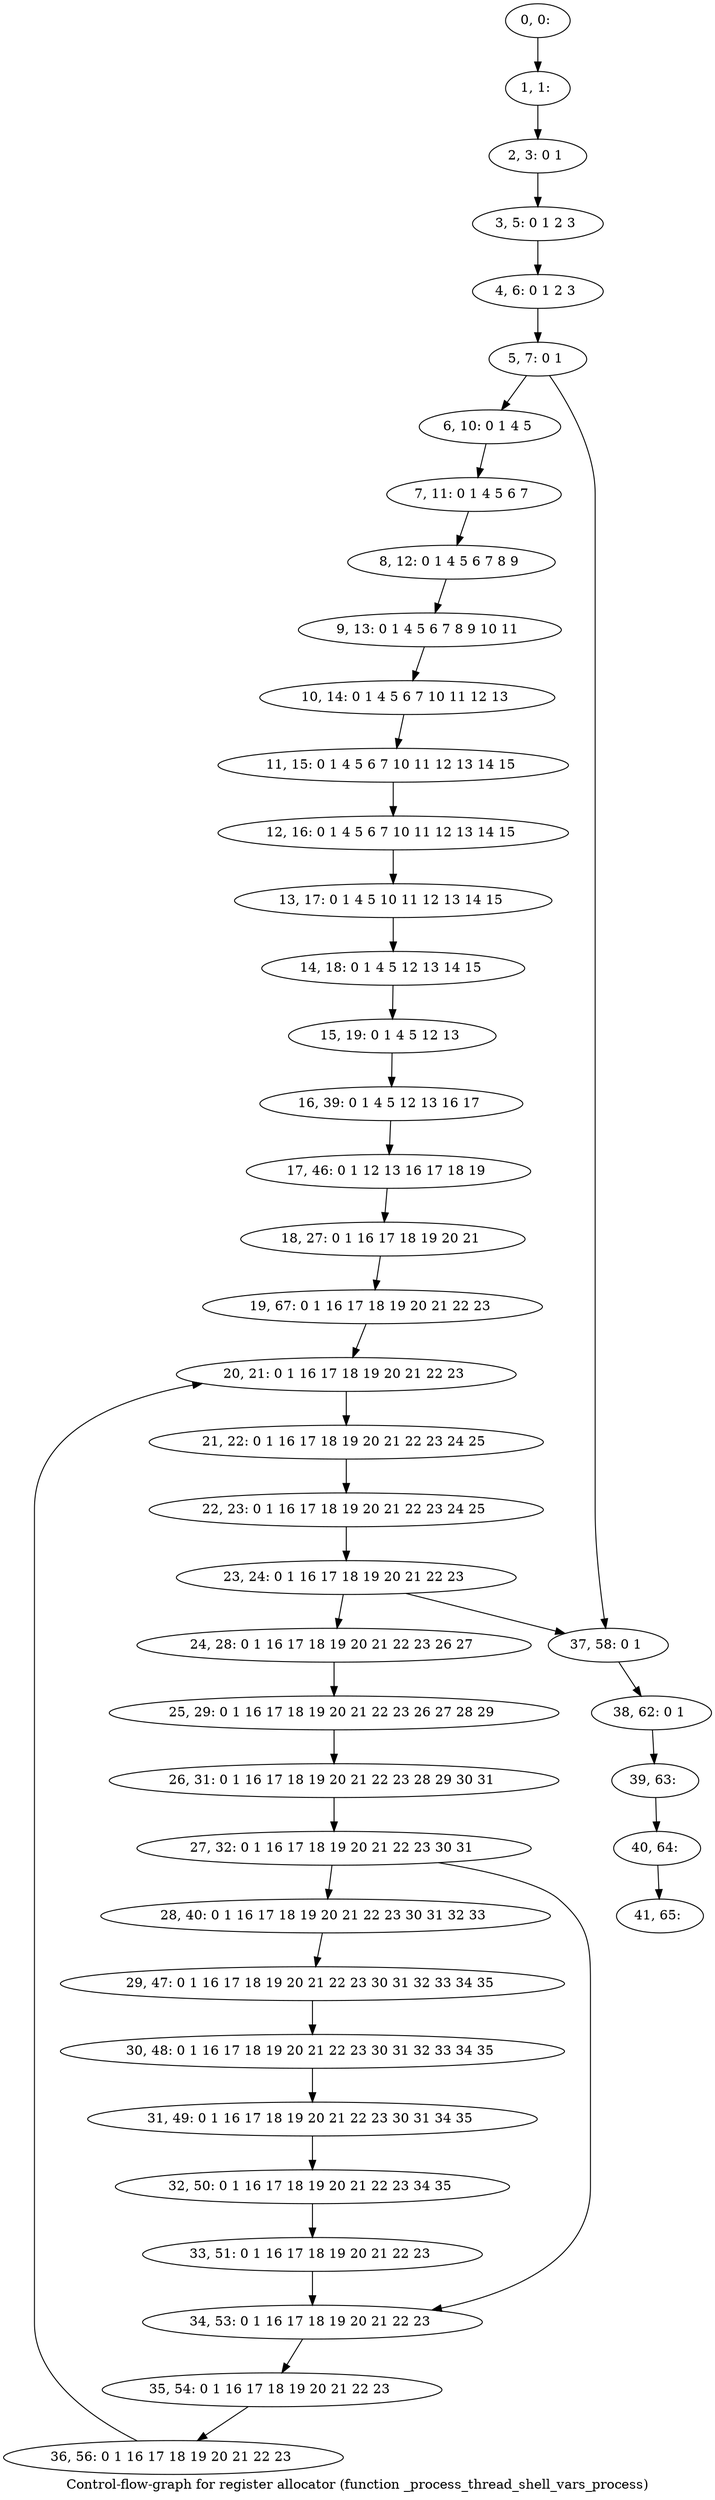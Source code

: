 digraph G {
graph [label="Control-flow-graph for register allocator (function _process_thread_shell_vars_process)"]
0[label="0, 0: "];
1[label="1, 1: "];
2[label="2, 3: 0 1 "];
3[label="3, 5: 0 1 2 3 "];
4[label="4, 6: 0 1 2 3 "];
5[label="5, 7: 0 1 "];
6[label="6, 10: 0 1 4 5 "];
7[label="7, 11: 0 1 4 5 6 7 "];
8[label="8, 12: 0 1 4 5 6 7 8 9 "];
9[label="9, 13: 0 1 4 5 6 7 8 9 10 11 "];
10[label="10, 14: 0 1 4 5 6 7 10 11 12 13 "];
11[label="11, 15: 0 1 4 5 6 7 10 11 12 13 14 15 "];
12[label="12, 16: 0 1 4 5 6 7 10 11 12 13 14 15 "];
13[label="13, 17: 0 1 4 5 10 11 12 13 14 15 "];
14[label="14, 18: 0 1 4 5 12 13 14 15 "];
15[label="15, 19: 0 1 4 5 12 13 "];
16[label="16, 39: 0 1 4 5 12 13 16 17 "];
17[label="17, 46: 0 1 12 13 16 17 18 19 "];
18[label="18, 27: 0 1 16 17 18 19 20 21 "];
19[label="19, 67: 0 1 16 17 18 19 20 21 22 23 "];
20[label="20, 21: 0 1 16 17 18 19 20 21 22 23 "];
21[label="21, 22: 0 1 16 17 18 19 20 21 22 23 24 25 "];
22[label="22, 23: 0 1 16 17 18 19 20 21 22 23 24 25 "];
23[label="23, 24: 0 1 16 17 18 19 20 21 22 23 "];
24[label="24, 28: 0 1 16 17 18 19 20 21 22 23 26 27 "];
25[label="25, 29: 0 1 16 17 18 19 20 21 22 23 26 27 28 29 "];
26[label="26, 31: 0 1 16 17 18 19 20 21 22 23 28 29 30 31 "];
27[label="27, 32: 0 1 16 17 18 19 20 21 22 23 30 31 "];
28[label="28, 40: 0 1 16 17 18 19 20 21 22 23 30 31 32 33 "];
29[label="29, 47: 0 1 16 17 18 19 20 21 22 23 30 31 32 33 34 35 "];
30[label="30, 48: 0 1 16 17 18 19 20 21 22 23 30 31 32 33 34 35 "];
31[label="31, 49: 0 1 16 17 18 19 20 21 22 23 30 31 34 35 "];
32[label="32, 50: 0 1 16 17 18 19 20 21 22 23 34 35 "];
33[label="33, 51: 0 1 16 17 18 19 20 21 22 23 "];
34[label="34, 53: 0 1 16 17 18 19 20 21 22 23 "];
35[label="35, 54: 0 1 16 17 18 19 20 21 22 23 "];
36[label="36, 56: 0 1 16 17 18 19 20 21 22 23 "];
37[label="37, 58: 0 1 "];
38[label="38, 62: 0 1 "];
39[label="39, 63: "];
40[label="40, 64: "];
41[label="41, 65: "];
0->1 ;
1->2 ;
2->3 ;
3->4 ;
4->5 ;
5->6 ;
5->37 ;
6->7 ;
7->8 ;
8->9 ;
9->10 ;
10->11 ;
11->12 ;
12->13 ;
13->14 ;
14->15 ;
15->16 ;
16->17 ;
17->18 ;
18->19 ;
19->20 ;
20->21 ;
21->22 ;
22->23 ;
23->24 ;
23->37 ;
24->25 ;
25->26 ;
26->27 ;
27->28 ;
27->34 ;
28->29 ;
29->30 ;
30->31 ;
31->32 ;
32->33 ;
33->34 ;
34->35 ;
35->36 ;
36->20 ;
37->38 ;
38->39 ;
39->40 ;
40->41 ;
}
